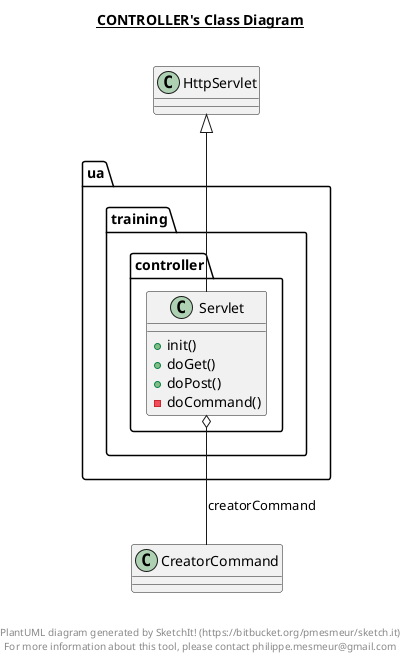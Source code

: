 @startuml

title __CONTROLLER's Class Diagram__\n

  package ua.training.controller {
    class Servlet {
        + init()
        + doGet()
        + doPost()
        - doCommand()
    }
  }
  

  Servlet -up-|> HttpServlet
  Servlet o-- CreatorCommand : creatorCommand


right footer


PlantUML diagram generated by SketchIt! (https://bitbucket.org/pmesmeur/sketch.it)
For more information about this tool, please contact philippe.mesmeur@gmail.com
endfooter

@enduml
